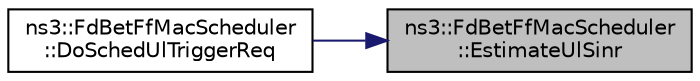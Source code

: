 digraph "ns3::FdBetFfMacScheduler::EstimateUlSinr"
{
 // LATEX_PDF_SIZE
  edge [fontname="Helvetica",fontsize="10",labelfontname="Helvetica",labelfontsize="10"];
  node [fontname="Helvetica",fontsize="10",shape=record];
  rankdir="RL";
  Node1 [label="ns3::FdBetFfMacScheduler\l::EstimateUlSinr",height=0.2,width=0.4,color="black", fillcolor="grey75", style="filled", fontcolor="black",tooltip="Estimate UL SNR."];
  Node1 -> Node2 [dir="back",color="midnightblue",fontsize="10",style="solid",fontname="Helvetica"];
  Node2 [label="ns3::FdBetFfMacScheduler\l::DoSchedUlTriggerReq",height=0.2,width=0.4,color="black", fillcolor="white", style="filled",URL="$classns3_1_1_fd_bet_ff_mac_scheduler.html#a7674bb498c32390d6317d162210ccac8",tooltip="Sched UL trigger request function."];
}
